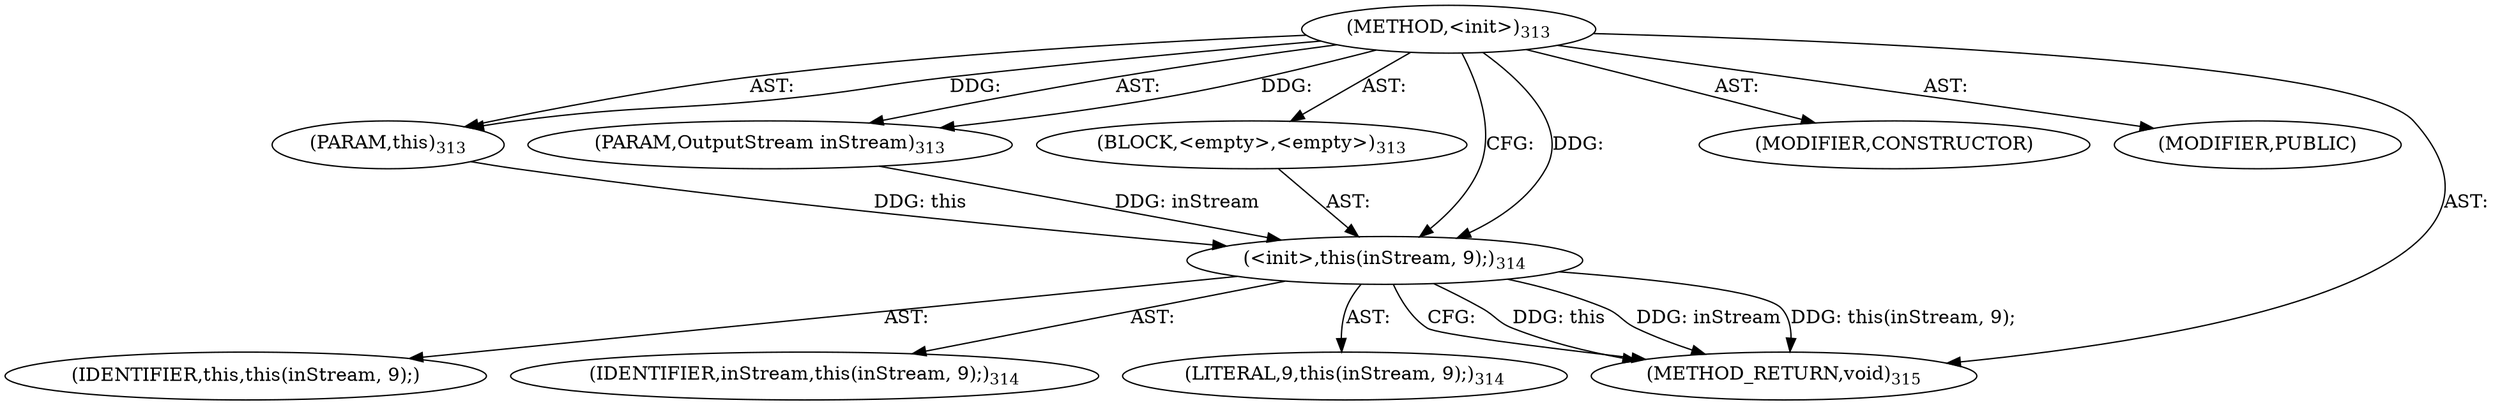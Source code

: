 digraph "&lt;init&gt;" {  
"111669149699" [label = <(METHOD,&lt;init&gt;)<SUB>313</SUB>> ]
"115964117009" [label = <(PARAM,this)<SUB>313</SUB>> ]
"115964117011" [label = <(PARAM,OutputStream inStream)<SUB>313</SUB>> ]
"25769803806" [label = <(BLOCK,&lt;empty&gt;,&lt;empty&gt;)<SUB>313</SUB>> ]
"30064771072" [label = <(&lt;init&gt;,this(inStream, 9);)<SUB>314</SUB>> ]
"68719476802" [label = <(IDENTIFIER,this,this(inStream, 9);)> ]
"68719476807" [label = <(IDENTIFIER,inStream,this(inStream, 9);)<SUB>314</SUB>> ]
"90194313216" [label = <(LITERAL,9,this(inStream, 9);)<SUB>314</SUB>> ]
"133143986216" [label = <(MODIFIER,CONSTRUCTOR)> ]
"133143986217" [label = <(MODIFIER,PUBLIC)> ]
"128849018883" [label = <(METHOD_RETURN,void)<SUB>315</SUB>> ]
  "111669149699" -> "115964117009"  [ label = "AST: "] 
  "111669149699" -> "115964117011"  [ label = "AST: "] 
  "111669149699" -> "25769803806"  [ label = "AST: "] 
  "111669149699" -> "133143986216"  [ label = "AST: "] 
  "111669149699" -> "133143986217"  [ label = "AST: "] 
  "111669149699" -> "128849018883"  [ label = "AST: "] 
  "25769803806" -> "30064771072"  [ label = "AST: "] 
  "30064771072" -> "68719476802"  [ label = "AST: "] 
  "30064771072" -> "68719476807"  [ label = "AST: "] 
  "30064771072" -> "90194313216"  [ label = "AST: "] 
  "30064771072" -> "128849018883"  [ label = "CFG: "] 
  "111669149699" -> "30064771072"  [ label = "CFG: "] 
  "30064771072" -> "128849018883"  [ label = "DDG: this"] 
  "30064771072" -> "128849018883"  [ label = "DDG: inStream"] 
  "30064771072" -> "128849018883"  [ label = "DDG: this(inStream, 9);"] 
  "111669149699" -> "115964117009"  [ label = "DDG: "] 
  "111669149699" -> "115964117011"  [ label = "DDG: "] 
  "115964117009" -> "30064771072"  [ label = "DDG: this"] 
  "111669149699" -> "30064771072"  [ label = "DDG: "] 
  "115964117011" -> "30064771072"  [ label = "DDG: inStream"] 
}
